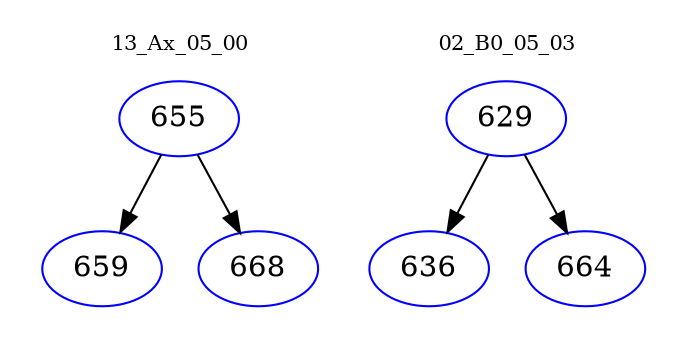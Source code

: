 digraph{
subgraph cluster_0 {
color = white
label = "13_Ax_05_00";
fontsize=10;
T0_655 [label="655", color="blue"]
T0_655 -> T0_659 [color="black"]
T0_659 [label="659", color="blue"]
T0_655 -> T0_668 [color="black"]
T0_668 [label="668", color="blue"]
}
subgraph cluster_1 {
color = white
label = "02_B0_05_03";
fontsize=10;
T1_629 [label="629", color="blue"]
T1_629 -> T1_636 [color="black"]
T1_636 [label="636", color="blue"]
T1_629 -> T1_664 [color="black"]
T1_664 [label="664", color="blue"]
}
}

